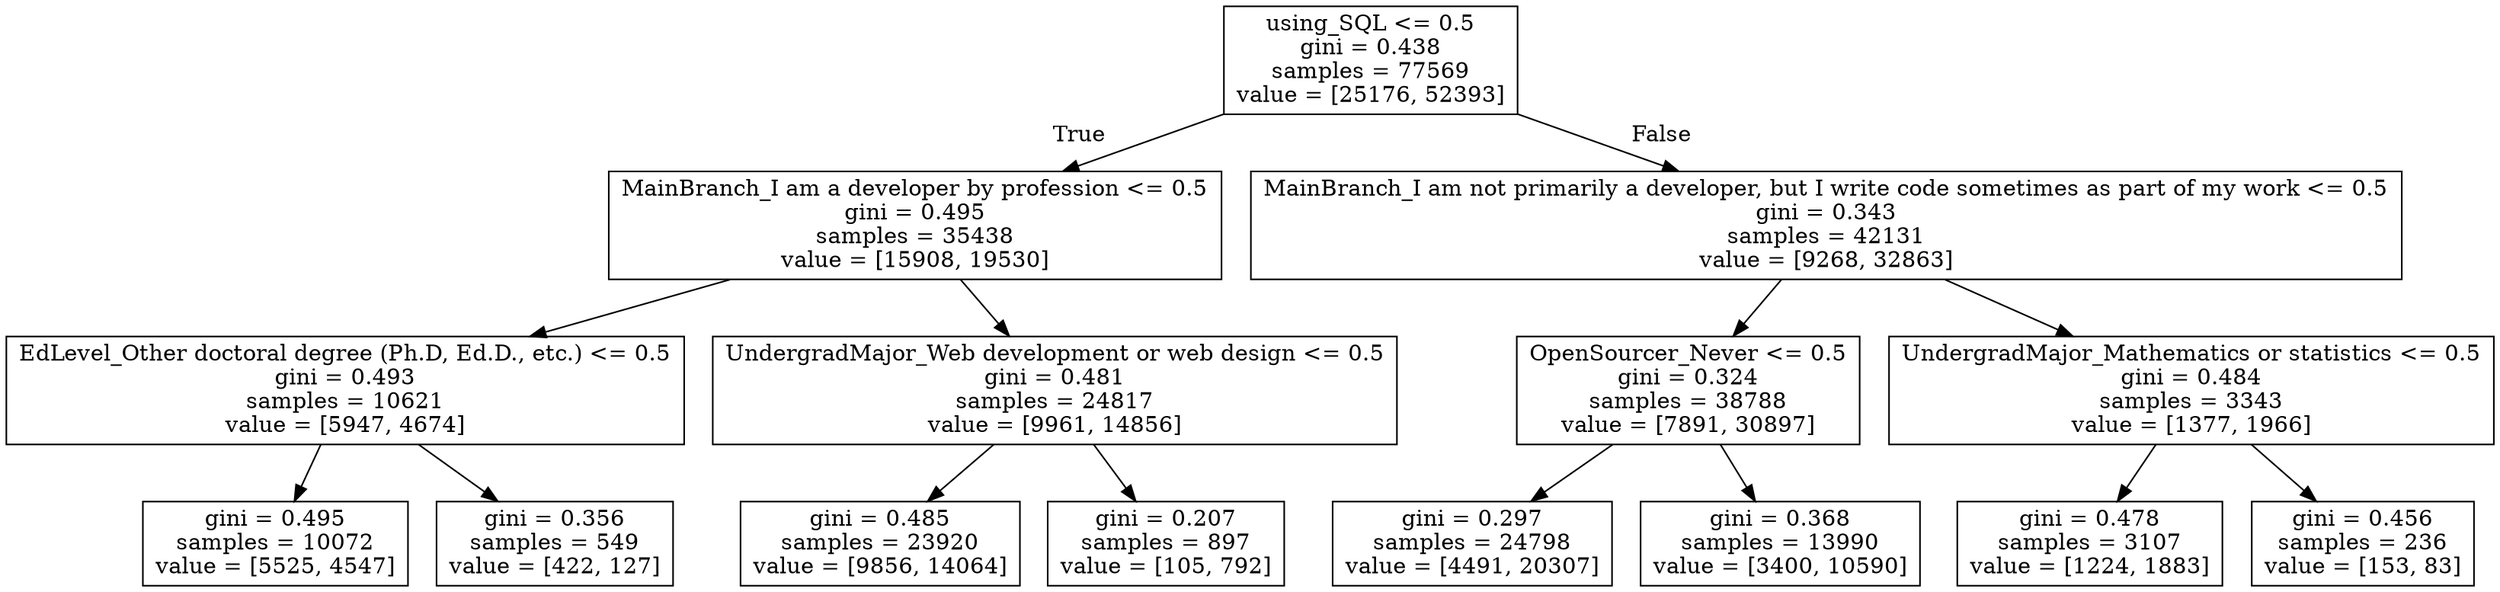 digraph Tree {
node [shape=box] ;
0 [label="using_SQL <= 0.5\ngini = 0.438\nsamples = 77569\nvalue = [25176, 52393]"] ;
1 [label="MainBranch_I am a developer by profession <= 0.5\ngini = 0.495\nsamples = 35438\nvalue = [15908, 19530]"] ;
0 -> 1 [labeldistance=2.5, labelangle=45, headlabel="True"] ;
2 [label="EdLevel_Other doctoral degree (Ph.D, Ed.D., etc.) <= 0.5\ngini = 0.493\nsamples = 10621\nvalue = [5947, 4674]"] ;
1 -> 2 ;
3 [label="gini = 0.495\nsamples = 10072\nvalue = [5525, 4547]"] ;
2 -> 3 ;
4 [label="gini = 0.356\nsamples = 549\nvalue = [422, 127]"] ;
2 -> 4 ;
5 [label="UndergradMajor_Web development or web design <= 0.5\ngini = 0.481\nsamples = 24817\nvalue = [9961, 14856]"] ;
1 -> 5 ;
6 [label="gini = 0.485\nsamples = 23920\nvalue = [9856, 14064]"] ;
5 -> 6 ;
7 [label="gini = 0.207\nsamples = 897\nvalue = [105, 792]"] ;
5 -> 7 ;
8 [label="MainBranch_I am not primarily a developer, but I write code sometimes as part of my work <= 0.5\ngini = 0.343\nsamples = 42131\nvalue = [9268, 32863]"] ;
0 -> 8 [labeldistance=2.5, labelangle=-45, headlabel="False"] ;
9 [label="OpenSourcer_Never <= 0.5\ngini = 0.324\nsamples = 38788\nvalue = [7891, 30897]"] ;
8 -> 9 ;
10 [label="gini = 0.297\nsamples = 24798\nvalue = [4491, 20307]"] ;
9 -> 10 ;
11 [label="gini = 0.368\nsamples = 13990\nvalue = [3400, 10590]"] ;
9 -> 11 ;
12 [label="UndergradMajor_Mathematics or statistics <= 0.5\ngini = 0.484\nsamples = 3343\nvalue = [1377, 1966]"] ;
8 -> 12 ;
13 [label="gini = 0.478\nsamples = 3107\nvalue = [1224, 1883]"] ;
12 -> 13 ;
14 [label="gini = 0.456\nsamples = 236\nvalue = [153, 83]"] ;
12 -> 14 ;
}